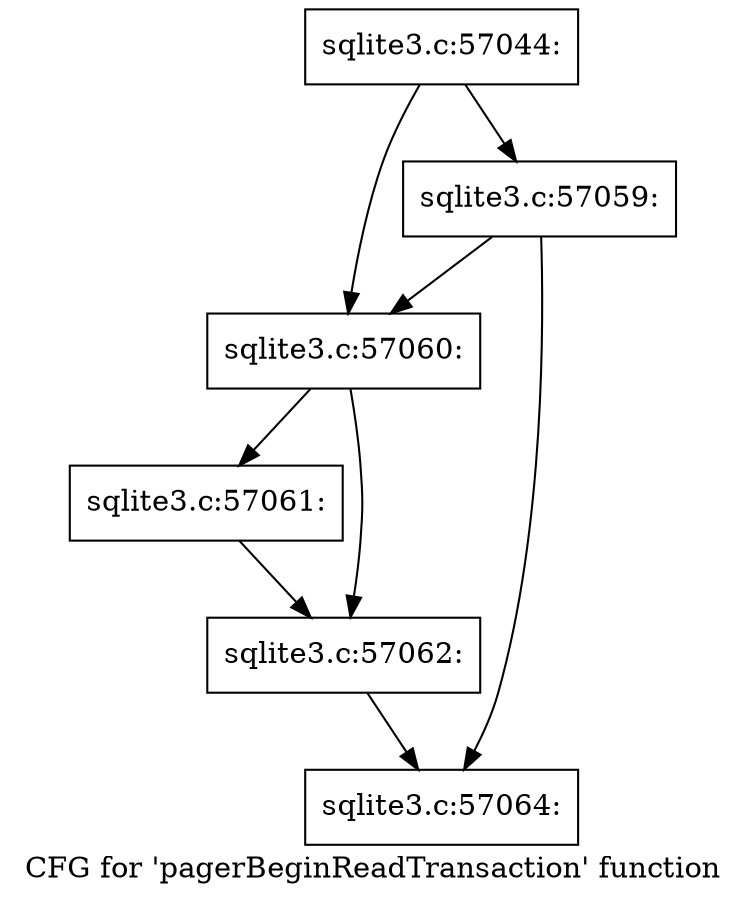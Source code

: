 digraph "CFG for 'pagerBeginReadTransaction' function" {
	label="CFG for 'pagerBeginReadTransaction' function";

	Node0x55c0f6712030 [shape=record,label="{sqlite3.c:57044:}"];
	Node0x55c0f6712030 -> Node0x55c0f591ba30;
	Node0x55c0f6712030 -> Node0x55c0f77417f0;
	Node0x55c0f77417f0 [shape=record,label="{sqlite3.c:57059:}"];
	Node0x55c0f77417f0 -> Node0x55c0f591ba30;
	Node0x55c0f77417f0 -> Node0x55c0f7741450;
	Node0x55c0f591ba30 [shape=record,label="{sqlite3.c:57060:}"];
	Node0x55c0f591ba30 -> Node0x55c0f7741dc0;
	Node0x55c0f591ba30 -> Node0x55c0f7741e10;
	Node0x55c0f7741dc0 [shape=record,label="{sqlite3.c:57061:}"];
	Node0x55c0f7741dc0 -> Node0x55c0f7741e10;
	Node0x55c0f7741e10 [shape=record,label="{sqlite3.c:57062:}"];
	Node0x55c0f7741e10 -> Node0x55c0f7741450;
	Node0x55c0f7741450 [shape=record,label="{sqlite3.c:57064:}"];
}
